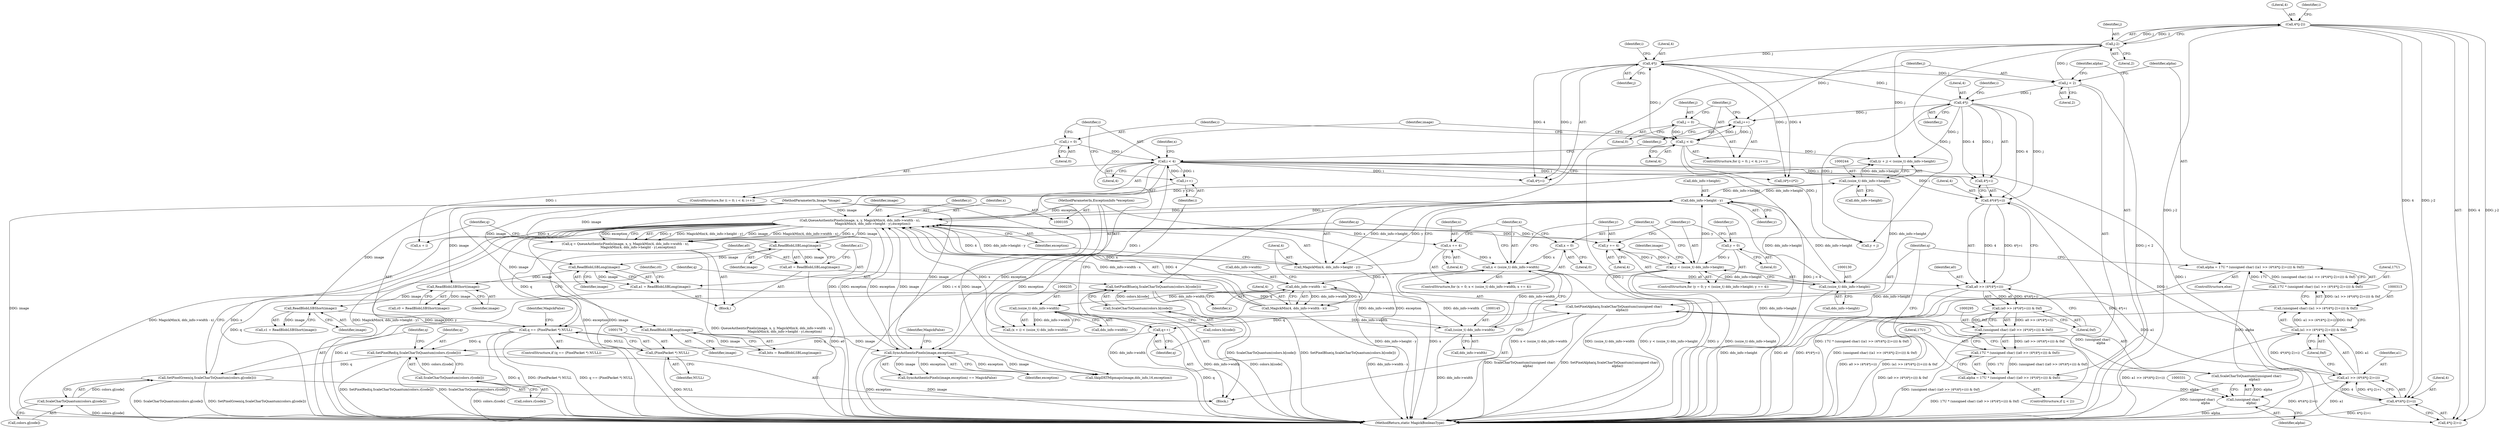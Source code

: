 digraph "0_ImageMagick_d7325bac173492b358417a0ad49fabad44447d52_1@pointer" {
"1000278" [label="(Call,SetPixelBlue(q,ScaleCharToQuantum(colors.b[code])))"];
"1000270" [label="(Call,SetPixelGreen(q,ScaleCharToQuantum(colors.g[code])))"];
"1000262" [label="(Call,SetPixelRed(q,ScaleCharToQuantum(colors.r[code])))"];
"1000333" [label="(Call,q++)"];
"1000327" [label="(Call,SetPixelAlpha(q,ScaleCharToQuantum((unsigned char)\n                alpha)))"];
"1000278" [label="(Call,SetPixelBlue(q,ScaleCharToQuantum(colors.b[code])))"];
"1000280" [label="(Call,ScaleCharToQuantum(colors.b[code]))"];
"1000329" [label="(Call,ScaleCharToQuantum((unsigned char)\n                alpha))"];
"1000330" [label="(Call,(unsigned char)\n                alpha)"];
"1000308" [label="(Call,alpha = 17U * (unsigned char) ((a1 >> (4*(4*(j-2)+i))) & 0xf))"];
"1000310" [label="(Call,17U * (unsigned char) ((a1 >> (4*(4*(j-2)+i))) & 0xf))"];
"1000312" [label="(Call,(unsigned char) ((a1 >> (4*(4*(j-2)+i))) & 0xf))"];
"1000314" [label="(Call,(a1 >> (4*(4*(j-2)+i))) & 0xf)"];
"1000315" [label="(Call,a1 >> (4*(4*(j-2)+i)))"];
"1000186" [label="(Call,a1 = ReadBlobLSBLong(image))"];
"1000188" [label="(Call,ReadBlobLSBLong(image))"];
"1000184" [label="(Call,ReadBlobLSBLong(image))"];
"1000155" [label="(Call,QueueAuthenticPixels(image, x, y, MagickMin(4, dds_info->width - x),\n                         MagickMin(4, dds_info->height - y),exception))"];
"1000337" [label="(Call,SyncAuthenticPixels(image,exception))"];
"1000200" [label="(Call,ReadBlobLSBLong(image))"];
"1000196" [label="(Call,ReadBlobLSBShort(image))"];
"1000192" [label="(Call,ReadBlobLSBShort(image))"];
"1000106" [label="(MethodParameterIn,Image *image)"];
"1000108" [label="(MethodParameterIn,ExceptionInfo *exception)"];
"1000161" [label="(Call,dds_info->width - x)"];
"1000144" [label="(Call,(ssize_t) dds_info->width)"];
"1000234" [label="(Call,(ssize_t) dds_info->width)"];
"1000142" [label="(Call,x < (ssize_t) dds_info->width)"];
"1000139" [label="(Call,x = 0)"];
"1000149" [label="(Call,x += 4)"];
"1000168" [label="(Call,dds_info->height - y)"];
"1000243" [label="(Call,(ssize_t) dds_info->height)"];
"1000129" [label="(Call,(ssize_t) dds_info->height)"];
"1000127" [label="(Call,y < (ssize_t) dds_info->height)"];
"1000124" [label="(Call,y = 0)"];
"1000134" [label="(Call,y += 4)"];
"1000159" [label="(Call,MagickMin(4, dds_info->width - x))"];
"1000166" [label="(Call,MagickMin(4, dds_info->height - y))"];
"1000317" [label="(Call,4*(4*(j-2)+i))"];
"1000320" [label="(Call,4*(j-2))"];
"1000322" [label="(Call,j-2)"];
"1000287" [label="(Call,j < 2)"];
"1000256" [label="(Call,4*j)"];
"1000302" [label="(Call,4*j)"];
"1000212" [label="(Call,j < 4)"];
"1000209" [label="(Call,j = 0)"];
"1000215" [label="(Call,j++)"];
"1000222" [label="(Call,i < 4)"];
"1000225" [label="(Call,i++)"];
"1000219" [label="(Call,i = 0)"];
"1000290" [label="(Call,alpha = 17U * (unsigned char) ((a0 >> (4*(4*j+i))) & 0xf))"];
"1000292" [label="(Call,17U * (unsigned char) ((a0 >> (4*(4*j+i))) & 0xf))"];
"1000294" [label="(Call,(unsigned char) ((a0 >> (4*(4*j+i))) & 0xf))"];
"1000296" [label="(Call,(a0 >> (4*(4*j+i))) & 0xf)"];
"1000297" [label="(Call,a0 >> (4*(4*j+i)))"];
"1000182" [label="(Call,a0 = ReadBlobLSBLong(image))"];
"1000299" [label="(Call,4*(4*j+i))"];
"1000175" [label="(Call,q == (PixelPacket *) NULL)"];
"1000153" [label="(Call,q = QueueAuthenticPixels(image, x, y, MagickMin(4, dds_info->width - x),\n                         MagickMin(4, dds_info->height - y),exception))"];
"1000177" [label="(Call,(PixelPacket *) NULL)"];
"1000264" [label="(Call,ScaleCharToQuantum(colors.r[code]))"];
"1000272" [label="(Call,ScaleCharToQuantum(colors.g[code]))"];
"1000345" [label="(Identifier,image)"];
"1000340" [label="(Identifier,MagickFalse)"];
"1000225" [label="(Call,i++)"];
"1000172" [label="(Identifier,y)"];
"1000281" [label="(Call,colors.b[code])"];
"1000270" [label="(Call,SetPixelGreen(q,ScaleCharToQuantum(colors.g[code])))"];
"1000234" [label="(Call,(ssize_t) dds_info->width)"];
"1000196" [label="(Call,ReadBlobLSBShort(image))"];
"1000248" [label="(Block,)"];
"1000314" [label="(Call,(a1 >> (4*(4*(j-2)+i))) & 0xf)"];
"1000162" [label="(Call,dds_info->width)"];
"1000271" [label="(Identifier,q)"];
"1000175" [label="(Call,q == (PixelPacket *) NULL)"];
"1000334" [label="(Identifier,q)"];
"1000198" [label="(Call,bits = ReadBlobLSBLong(image))"];
"1000194" [label="(Call,c1 = ReadBlobLSBShort(image))"];
"1000131" [label="(Call,dds_info->height)"];
"1000215" [label="(Call,j++)"];
"1000263" [label="(Identifier,q)"];
"1000219" [label="(Call,i = 0)"];
"1000176" [label="(Identifier,q)"];
"1000150" [label="(Identifier,x)"];
"1000280" [label="(Call,ScaleCharToQuantum(colors.b[code]))"];
"1000212" [label="(Call,j < 4)"];
"1000188" [label="(Call,ReadBlobLSBLong(image))"];
"1000181" [label="(Identifier,MagickFalse)"];
"1000311" [label="(Literal,17U)"];
"1000262" [label="(Call,SetPixelRed(q,ScaleCharToQuantum(colors.r[code])))"];
"1000321" [label="(Literal,4)"];
"1000256" [label="(Call,4*j)"];
"1000226" [label="(Identifier,i)"];
"1000154" [label="(Identifier,q)"];
"1000224" [label="(Literal,4)"];
"1000182" [label="(Call,a0 = ReadBlobLSBLong(image))"];
"1000320" [label="(Call,4*(j-2))"];
"1000152" [label="(Block,)"];
"1000243" [label="(Call,(ssize_t) dds_info->height)"];
"1000316" [label="(Identifier,a1)"];
"1000165" [label="(Identifier,x)"];
"1000240" [label="(Call,y + j)"];
"1000309" [label="(Identifier,alpha)"];
"1000222" [label="(Call,i < 4)"];
"1000279" [label="(Identifier,q)"];
"1000289" [label="(Literal,2)"];
"1000193" [label="(Identifier,image)"];
"1000126" [label="(Literal,0)"];
"1000151" [label="(Literal,4)"];
"1000216" [label="(Identifier,j)"];
"1000239" [label="(Call,(y + j) < (ssize_t) dds_info->height)"];
"1000319" [label="(Call,4*(j-2)+i)"];
"1000326" [label="(Literal,0xf)"];
"1000106" [label="(MethodParameterIn,Image *image)"];
"1000177" [label="(Call,(PixelPacket *) NULL)"];
"1000146" [label="(Call,dds_info->width)"];
"1000168" [label="(Call,dds_info->height - y)"];
"1000220" [label="(Identifier,i)"];
"1000161" [label="(Call,dds_info->width - x)"];
"1000304" [label="(Identifier,j)"];
"1000286" [label="(ControlStructure,if (j < 2))"];
"1000156" [label="(Identifier,image)"];
"1000273" [label="(Call,colors.g[code])"];
"1000312" [label="(Call,(unsigned char) ((a1 >> (4*(4*(j-2)+i))) & 0xf))"];
"1000149" [label="(Call,x += 4)"];
"1000315" [label="(Call,a1 >> (4*(4*(j-2)+i)))"];
"1000139" [label="(Call,x = 0)"];
"1000338" [label="(Identifier,image)"];
"1000155" [label="(Call,QueueAuthenticPixels(image, x, y, MagickMin(4, dds_info->width - x),\n                         MagickMin(4, dds_info->height - y),exception))"];
"1000108" [label="(MethodParameterIn,ExceptionInfo *exception)"];
"1000297" [label="(Call,a0 >> (4*(4*j+i)))"];
"1000328" [label="(Identifier,q)"];
"1000191" [label="(Identifier,c0)"];
"1000125" [label="(Identifier,y)"];
"1000327" [label="(Call,SetPixelAlpha(q,ScaleCharToQuantum((unsigned char)\n                alpha)))"];
"1000192" [label="(Call,ReadBlobLSBShort(image))"];
"1000332" [label="(Identifier,alpha)"];
"1000278" [label="(Call,SetPixelBlue(q,ScaleCharToQuantum(colors.b[code])))"];
"1000333" [label="(Call,q++)"];
"1000318" [label="(Literal,4)"];
"1000153" [label="(Call,q = QueueAuthenticPixels(image, x, y, MagickMin(4, dds_info->width - x),\n                         MagickMin(4, dds_info->height - y),exception))"];
"1000236" [label="(Call,dds_info->width)"];
"1000230" [label="(Call,(x + i) < (ssize_t) dds_info->width)"];
"1000187" [label="(Identifier,a1)"];
"1000124" [label="(Call,y = 0)"];
"1000294" [label="(Call,(unsigned char) ((a0 >> (4*(4*j+i))) & 0xf))"];
"1000158" [label="(Identifier,y)"];
"1000305" [label="(Identifier,i)"];
"1000292" [label="(Call,17U * (unsigned char) ((a0 >> (4*(4*j+i))) & 0xf))"];
"1000232" [label="(Identifier,x)"];
"1000218" [label="(ControlStructure,for (i = 0; i < 4; i++))"];
"1000221" [label="(Literal,0)"];
"1000140" [label="(Identifier,x)"];
"1000245" [label="(Call,dds_info->height)"];
"1000324" [label="(Literal,2)"];
"1000325" [label="(Identifier,i)"];
"1000129" [label="(Call,(ssize_t) dds_info->height)"];
"1000308" [label="(Call,alpha = 17U * (unsigned char) ((a1 >> (4*(4*(j-2)+i))) & 0xf))"];
"1000135" [label="(Identifier,y)"];
"1000200" [label="(Call,ReadBlobLSBLong(image))"];
"1000209" [label="(Call,j = 0)"];
"1000214" [label="(Literal,4)"];
"1000136" [label="(Literal,4)"];
"1000307" [label="(ControlStructure,else)"];
"1000197" [label="(Identifier,image)"];
"1000144" [label="(Call,(ssize_t) dds_info->width)"];
"1000184" [label="(Call,ReadBlobLSBLong(image))"];
"1000264" [label="(Call,ScaleCharToQuantum(colors.r[code]))"];
"1000166" [label="(Call,MagickMin(4, dds_info->height - y))"];
"1000272" [label="(Call,ScaleCharToQuantum(colors.g[code]))"];
"1000143" [label="(Identifier,x)"];
"1000339" [label="(Identifier,exception)"];
"1000186" [label="(Call,a1 = ReadBlobLSBLong(image))"];
"1000293" [label="(Literal,17U)"];
"1000300" [label="(Literal,4)"];
"1000128" [label="(Identifier,y)"];
"1000190" [label="(Call,c0 = ReadBlobLSBShort(image))"];
"1000258" [label="(Identifier,j)"];
"1000306" [label="(Literal,0xf)"];
"1000160" [label="(Literal,4)"];
"1000138" [label="(ControlStructure,for (x = 0; x < (ssize_t) dds_info->width; x += 4))"];
"1000301" [label="(Call,4*j+i)"];
"1000223" [label="(Identifier,i)"];
"1000208" [label="(ControlStructure,for (j = 0; j < 4; j++))"];
"1000322" [label="(Call,j-2)"];
"1000349" [label="(MethodReturn,static MagickBooleanType)"];
"1000185" [label="(Identifier,image)"];
"1000330" [label="(Call,(unsigned char)\n                alpha)"];
"1000157" [label="(Identifier,x)"];
"1000211" [label="(Literal,0)"];
"1000179" [label="(Identifier,NULL)"];
"1000329" [label="(Call,ScaleCharToQuantum((unsigned char)\n                alpha))"];
"1000183" [label="(Identifier,a0)"];
"1000296" [label="(Call,(a0 >> (4*(4*j+i))) & 0xf)"];
"1000290" [label="(Call,alpha = 17U * (unsigned char) ((a0 >> (4*(4*j+i))) & 0xf))"];
"1000317" [label="(Call,4*(4*(j-2)+i))"];
"1000255" [label="(Call,4*j+i)"];
"1000231" [label="(Call,x + i)"];
"1000336" [label="(Call,SyncAuthenticPixels(image,exception) == MagickFalse)"];
"1000201" [label="(Identifier,image)"];
"1000291" [label="(Identifier,alpha)"];
"1000299" [label="(Call,4*(4*j+i))"];
"1000310" [label="(Call,17U * (unsigned char) ((a1 >> (4*(4*(j-2)+i))) & 0xf))"];
"1000298" [label="(Identifier,a0)"];
"1000265" [label="(Call,colors.r[code])"];
"1000303" [label="(Literal,4)"];
"1000169" [label="(Call,dds_info->height)"];
"1000259" [label="(Identifier,i)"];
"1000323" [label="(Identifier,j)"];
"1000174" [label="(ControlStructure,if (q == (PixelPacket *) NULL))"];
"1000337" [label="(Call,SyncAuthenticPixels(image,exception))"];
"1000210" [label="(Identifier,j)"];
"1000159" [label="(Call,MagickMin(4, dds_info->width - x))"];
"1000142" [label="(Call,x < (ssize_t) dds_info->width)"];
"1000344" [label="(Call,SkipDXTMipmaps(image,dds_info,16,exception))"];
"1000127" [label="(Call,y < (ssize_t) dds_info->height)"];
"1000213" [label="(Identifier,j)"];
"1000123" [label="(ControlStructure,for (y = 0; y < (ssize_t) dds_info->height; y += 4))"];
"1000141" [label="(Literal,0)"];
"1000302" [label="(Call,4*j)"];
"1000257" [label="(Literal,4)"];
"1000254" [label="(Call,(4*j+i)*2)"];
"1000189" [label="(Identifier,image)"];
"1000173" [label="(Identifier,exception)"];
"1000287" [label="(Call,j < 2)"];
"1000167" [label="(Literal,4)"];
"1000288" [label="(Identifier,j)"];
"1000134" [label="(Call,y += 4)"];
"1000278" -> "1000248"  [label="AST: "];
"1000278" -> "1000280"  [label="CFG: "];
"1000279" -> "1000278"  [label="AST: "];
"1000280" -> "1000278"  [label="AST: "];
"1000288" -> "1000278"  [label="CFG: "];
"1000278" -> "1000349"  [label="DDG: ScaleCharToQuantum(colors.b[code])"];
"1000278" -> "1000349"  [label="DDG: SetPixelBlue(q,ScaleCharToQuantum(colors.b[code]))"];
"1000270" -> "1000278"  [label="DDG: q"];
"1000280" -> "1000278"  [label="DDG: colors.b[code]"];
"1000278" -> "1000327"  [label="DDG: q"];
"1000270" -> "1000248"  [label="AST: "];
"1000270" -> "1000272"  [label="CFG: "];
"1000271" -> "1000270"  [label="AST: "];
"1000272" -> "1000270"  [label="AST: "];
"1000279" -> "1000270"  [label="CFG: "];
"1000270" -> "1000349"  [label="DDG: SetPixelGreen(q,ScaleCharToQuantum(colors.g[code]))"];
"1000270" -> "1000349"  [label="DDG: ScaleCharToQuantum(colors.g[code])"];
"1000262" -> "1000270"  [label="DDG: q"];
"1000272" -> "1000270"  [label="DDG: colors.g[code]"];
"1000262" -> "1000248"  [label="AST: "];
"1000262" -> "1000264"  [label="CFG: "];
"1000263" -> "1000262"  [label="AST: "];
"1000264" -> "1000262"  [label="AST: "];
"1000271" -> "1000262"  [label="CFG: "];
"1000262" -> "1000349"  [label="DDG: ScaleCharToQuantum(colors.r[code])"];
"1000262" -> "1000349"  [label="DDG: SetPixelRed(q,ScaleCharToQuantum(colors.r[code]))"];
"1000333" -> "1000262"  [label="DDG: q"];
"1000175" -> "1000262"  [label="DDG: q"];
"1000264" -> "1000262"  [label="DDG: colors.r[code]"];
"1000333" -> "1000248"  [label="AST: "];
"1000333" -> "1000334"  [label="CFG: "];
"1000334" -> "1000333"  [label="AST: "];
"1000226" -> "1000333"  [label="CFG: "];
"1000333" -> "1000349"  [label="DDG: q"];
"1000327" -> "1000333"  [label="DDG: q"];
"1000327" -> "1000248"  [label="AST: "];
"1000327" -> "1000329"  [label="CFG: "];
"1000328" -> "1000327"  [label="AST: "];
"1000329" -> "1000327"  [label="AST: "];
"1000334" -> "1000327"  [label="CFG: "];
"1000327" -> "1000349"  [label="DDG: ScaleCharToQuantum((unsigned char)\n                alpha)"];
"1000327" -> "1000349"  [label="DDG: SetPixelAlpha(q,ScaleCharToQuantum((unsigned char)\n                alpha))"];
"1000329" -> "1000327"  [label="DDG: (unsigned char)\n                alpha"];
"1000280" -> "1000281"  [label="CFG: "];
"1000281" -> "1000280"  [label="AST: "];
"1000280" -> "1000349"  [label="DDG: colors.b[code]"];
"1000329" -> "1000330"  [label="CFG: "];
"1000330" -> "1000329"  [label="AST: "];
"1000329" -> "1000349"  [label="DDG: (unsigned char)\n                alpha"];
"1000330" -> "1000329"  [label="DDG: alpha"];
"1000330" -> "1000332"  [label="CFG: "];
"1000331" -> "1000330"  [label="AST: "];
"1000332" -> "1000330"  [label="AST: "];
"1000330" -> "1000349"  [label="DDG: alpha"];
"1000308" -> "1000330"  [label="DDG: alpha"];
"1000290" -> "1000330"  [label="DDG: alpha"];
"1000308" -> "1000307"  [label="AST: "];
"1000308" -> "1000310"  [label="CFG: "];
"1000309" -> "1000308"  [label="AST: "];
"1000310" -> "1000308"  [label="AST: "];
"1000328" -> "1000308"  [label="CFG: "];
"1000308" -> "1000349"  [label="DDG: 17U * (unsigned char) ((a1 >> (4*(4*(j-2)+i))) & 0xf)"];
"1000310" -> "1000308"  [label="DDG: 17U"];
"1000310" -> "1000308"  [label="DDG: (unsigned char) ((a1 >> (4*(4*(j-2)+i))) & 0xf)"];
"1000310" -> "1000312"  [label="CFG: "];
"1000311" -> "1000310"  [label="AST: "];
"1000312" -> "1000310"  [label="AST: "];
"1000310" -> "1000349"  [label="DDG: (unsigned char) ((a1 >> (4*(4*(j-2)+i))) & 0xf)"];
"1000312" -> "1000310"  [label="DDG: (a1 >> (4*(4*(j-2)+i))) & 0xf"];
"1000312" -> "1000314"  [label="CFG: "];
"1000313" -> "1000312"  [label="AST: "];
"1000314" -> "1000312"  [label="AST: "];
"1000312" -> "1000349"  [label="DDG: (a1 >> (4*(4*(j-2)+i))) & 0xf"];
"1000314" -> "1000312"  [label="DDG: a1 >> (4*(4*(j-2)+i))"];
"1000314" -> "1000312"  [label="DDG: 0xf"];
"1000314" -> "1000326"  [label="CFG: "];
"1000315" -> "1000314"  [label="AST: "];
"1000326" -> "1000314"  [label="AST: "];
"1000314" -> "1000349"  [label="DDG: a1 >> (4*(4*(j-2)+i))"];
"1000315" -> "1000314"  [label="DDG: a1"];
"1000315" -> "1000314"  [label="DDG: 4*(4*(j-2)+i)"];
"1000315" -> "1000317"  [label="CFG: "];
"1000316" -> "1000315"  [label="AST: "];
"1000317" -> "1000315"  [label="AST: "];
"1000326" -> "1000315"  [label="CFG: "];
"1000315" -> "1000349"  [label="DDG: a1"];
"1000315" -> "1000349"  [label="DDG: 4*(4*(j-2)+i)"];
"1000186" -> "1000315"  [label="DDG: a1"];
"1000317" -> "1000315"  [label="DDG: 4"];
"1000317" -> "1000315"  [label="DDG: 4*(j-2)+i"];
"1000186" -> "1000152"  [label="AST: "];
"1000186" -> "1000188"  [label="CFG: "];
"1000187" -> "1000186"  [label="AST: "];
"1000188" -> "1000186"  [label="AST: "];
"1000191" -> "1000186"  [label="CFG: "];
"1000186" -> "1000349"  [label="DDG: a1"];
"1000188" -> "1000186"  [label="DDG: image"];
"1000188" -> "1000189"  [label="CFG: "];
"1000189" -> "1000188"  [label="AST: "];
"1000184" -> "1000188"  [label="DDG: image"];
"1000106" -> "1000188"  [label="DDG: image"];
"1000188" -> "1000192"  [label="DDG: image"];
"1000184" -> "1000182"  [label="AST: "];
"1000184" -> "1000185"  [label="CFG: "];
"1000185" -> "1000184"  [label="AST: "];
"1000182" -> "1000184"  [label="CFG: "];
"1000184" -> "1000182"  [label="DDG: image"];
"1000155" -> "1000184"  [label="DDG: image"];
"1000106" -> "1000184"  [label="DDG: image"];
"1000155" -> "1000153"  [label="AST: "];
"1000155" -> "1000173"  [label="CFG: "];
"1000156" -> "1000155"  [label="AST: "];
"1000157" -> "1000155"  [label="AST: "];
"1000158" -> "1000155"  [label="AST: "];
"1000159" -> "1000155"  [label="AST: "];
"1000166" -> "1000155"  [label="AST: "];
"1000173" -> "1000155"  [label="AST: "];
"1000153" -> "1000155"  [label="CFG: "];
"1000155" -> "1000349"  [label="DDG: MagickMin(4, dds_info->width - x)"];
"1000155" -> "1000349"  [label="DDG: x"];
"1000155" -> "1000349"  [label="DDG: MagickMin(4, dds_info->height - y)"];
"1000155" -> "1000349"  [label="DDG: y"];
"1000155" -> "1000349"  [label="DDG: exception"];
"1000155" -> "1000349"  [label="DDG: image"];
"1000155" -> "1000134"  [label="DDG: y"];
"1000155" -> "1000149"  [label="DDG: x"];
"1000155" -> "1000153"  [label="DDG: y"];
"1000155" -> "1000153"  [label="DDG: MagickMin(4, dds_info->height - y)"];
"1000155" -> "1000153"  [label="DDG: image"];
"1000155" -> "1000153"  [label="DDG: MagickMin(4, dds_info->width - x)"];
"1000155" -> "1000153"  [label="DDG: x"];
"1000155" -> "1000153"  [label="DDG: exception"];
"1000337" -> "1000155"  [label="DDG: image"];
"1000337" -> "1000155"  [label="DDG: exception"];
"1000106" -> "1000155"  [label="DDG: image"];
"1000161" -> "1000155"  [label="DDG: x"];
"1000168" -> "1000155"  [label="DDG: y"];
"1000159" -> "1000155"  [label="DDG: 4"];
"1000159" -> "1000155"  [label="DDG: dds_info->width - x"];
"1000166" -> "1000155"  [label="DDG: 4"];
"1000166" -> "1000155"  [label="DDG: dds_info->height - y"];
"1000155" -> "1000168"  [label="DDG: y"];
"1000108" -> "1000155"  [label="DDG: exception"];
"1000155" -> "1000230"  [label="DDG: x"];
"1000155" -> "1000231"  [label="DDG: x"];
"1000155" -> "1000239"  [label="DDG: y"];
"1000155" -> "1000240"  [label="DDG: y"];
"1000155" -> "1000337"  [label="DDG: exception"];
"1000337" -> "1000336"  [label="AST: "];
"1000337" -> "1000339"  [label="CFG: "];
"1000338" -> "1000337"  [label="AST: "];
"1000339" -> "1000337"  [label="AST: "];
"1000340" -> "1000337"  [label="CFG: "];
"1000337" -> "1000349"  [label="DDG: exception"];
"1000337" -> "1000349"  [label="DDG: image"];
"1000337" -> "1000336"  [label="DDG: image"];
"1000337" -> "1000336"  [label="DDG: exception"];
"1000200" -> "1000337"  [label="DDG: image"];
"1000106" -> "1000337"  [label="DDG: image"];
"1000108" -> "1000337"  [label="DDG: exception"];
"1000337" -> "1000344"  [label="DDG: image"];
"1000337" -> "1000344"  [label="DDG: exception"];
"1000200" -> "1000198"  [label="AST: "];
"1000200" -> "1000201"  [label="CFG: "];
"1000201" -> "1000200"  [label="AST: "];
"1000198" -> "1000200"  [label="CFG: "];
"1000200" -> "1000198"  [label="DDG: image"];
"1000196" -> "1000200"  [label="DDG: image"];
"1000106" -> "1000200"  [label="DDG: image"];
"1000196" -> "1000194"  [label="AST: "];
"1000196" -> "1000197"  [label="CFG: "];
"1000197" -> "1000196"  [label="AST: "];
"1000194" -> "1000196"  [label="CFG: "];
"1000196" -> "1000194"  [label="DDG: image"];
"1000192" -> "1000196"  [label="DDG: image"];
"1000106" -> "1000196"  [label="DDG: image"];
"1000192" -> "1000190"  [label="AST: "];
"1000192" -> "1000193"  [label="CFG: "];
"1000193" -> "1000192"  [label="AST: "];
"1000190" -> "1000192"  [label="CFG: "];
"1000192" -> "1000190"  [label="DDG: image"];
"1000106" -> "1000192"  [label="DDG: image"];
"1000106" -> "1000105"  [label="AST: "];
"1000106" -> "1000349"  [label="DDG: image"];
"1000106" -> "1000344"  [label="DDG: image"];
"1000108" -> "1000105"  [label="AST: "];
"1000108" -> "1000349"  [label="DDG: exception"];
"1000108" -> "1000344"  [label="DDG: exception"];
"1000161" -> "1000159"  [label="AST: "];
"1000161" -> "1000165"  [label="CFG: "];
"1000162" -> "1000161"  [label="AST: "];
"1000165" -> "1000161"  [label="AST: "];
"1000159" -> "1000161"  [label="CFG: "];
"1000161" -> "1000349"  [label="DDG: dds_info->width"];
"1000161" -> "1000144"  [label="DDG: dds_info->width"];
"1000161" -> "1000159"  [label="DDG: dds_info->width"];
"1000161" -> "1000159"  [label="DDG: x"];
"1000144" -> "1000161"  [label="DDG: dds_info->width"];
"1000142" -> "1000161"  [label="DDG: x"];
"1000161" -> "1000234"  [label="DDG: dds_info->width"];
"1000144" -> "1000142"  [label="AST: "];
"1000144" -> "1000146"  [label="CFG: "];
"1000145" -> "1000144"  [label="AST: "];
"1000146" -> "1000144"  [label="AST: "];
"1000142" -> "1000144"  [label="CFG: "];
"1000144" -> "1000349"  [label="DDG: dds_info->width"];
"1000144" -> "1000142"  [label="DDG: dds_info->width"];
"1000234" -> "1000144"  [label="DDG: dds_info->width"];
"1000234" -> "1000230"  [label="AST: "];
"1000234" -> "1000236"  [label="CFG: "];
"1000235" -> "1000234"  [label="AST: "];
"1000236" -> "1000234"  [label="AST: "];
"1000230" -> "1000234"  [label="CFG: "];
"1000234" -> "1000349"  [label="DDG: dds_info->width"];
"1000234" -> "1000230"  [label="DDG: dds_info->width"];
"1000142" -> "1000138"  [label="AST: "];
"1000143" -> "1000142"  [label="AST: "];
"1000154" -> "1000142"  [label="CFG: "];
"1000135" -> "1000142"  [label="CFG: "];
"1000142" -> "1000349"  [label="DDG: x < (ssize_t) dds_info->width"];
"1000142" -> "1000349"  [label="DDG: (ssize_t) dds_info->width"];
"1000142" -> "1000349"  [label="DDG: x"];
"1000139" -> "1000142"  [label="DDG: x"];
"1000149" -> "1000142"  [label="DDG: x"];
"1000139" -> "1000138"  [label="AST: "];
"1000139" -> "1000141"  [label="CFG: "];
"1000140" -> "1000139"  [label="AST: "];
"1000141" -> "1000139"  [label="AST: "];
"1000143" -> "1000139"  [label="CFG: "];
"1000149" -> "1000138"  [label="AST: "];
"1000149" -> "1000151"  [label="CFG: "];
"1000150" -> "1000149"  [label="AST: "];
"1000151" -> "1000149"  [label="AST: "];
"1000143" -> "1000149"  [label="CFG: "];
"1000168" -> "1000166"  [label="AST: "];
"1000168" -> "1000172"  [label="CFG: "];
"1000169" -> "1000168"  [label="AST: "];
"1000172" -> "1000168"  [label="AST: "];
"1000166" -> "1000168"  [label="CFG: "];
"1000168" -> "1000349"  [label="DDG: dds_info->height"];
"1000168" -> "1000129"  [label="DDG: dds_info->height"];
"1000168" -> "1000166"  [label="DDG: dds_info->height"];
"1000168" -> "1000166"  [label="DDG: y"];
"1000243" -> "1000168"  [label="DDG: dds_info->height"];
"1000129" -> "1000168"  [label="DDG: dds_info->height"];
"1000127" -> "1000168"  [label="DDG: y"];
"1000168" -> "1000243"  [label="DDG: dds_info->height"];
"1000243" -> "1000239"  [label="AST: "];
"1000243" -> "1000245"  [label="CFG: "];
"1000244" -> "1000243"  [label="AST: "];
"1000245" -> "1000243"  [label="AST: "];
"1000239" -> "1000243"  [label="CFG: "];
"1000243" -> "1000349"  [label="DDG: dds_info->height"];
"1000243" -> "1000129"  [label="DDG: dds_info->height"];
"1000243" -> "1000239"  [label="DDG: dds_info->height"];
"1000129" -> "1000127"  [label="AST: "];
"1000129" -> "1000131"  [label="CFG: "];
"1000130" -> "1000129"  [label="AST: "];
"1000131" -> "1000129"  [label="AST: "];
"1000127" -> "1000129"  [label="CFG: "];
"1000129" -> "1000349"  [label="DDG: dds_info->height"];
"1000129" -> "1000127"  [label="DDG: dds_info->height"];
"1000127" -> "1000123"  [label="AST: "];
"1000128" -> "1000127"  [label="AST: "];
"1000140" -> "1000127"  [label="CFG: "];
"1000345" -> "1000127"  [label="CFG: "];
"1000127" -> "1000349"  [label="DDG: (ssize_t) dds_info->height"];
"1000127" -> "1000349"  [label="DDG: y < (ssize_t) dds_info->height"];
"1000127" -> "1000349"  [label="DDG: y"];
"1000124" -> "1000127"  [label="DDG: y"];
"1000134" -> "1000127"  [label="DDG: y"];
"1000127" -> "1000134"  [label="DDG: y"];
"1000124" -> "1000123"  [label="AST: "];
"1000124" -> "1000126"  [label="CFG: "];
"1000125" -> "1000124"  [label="AST: "];
"1000126" -> "1000124"  [label="AST: "];
"1000128" -> "1000124"  [label="CFG: "];
"1000134" -> "1000123"  [label="AST: "];
"1000134" -> "1000136"  [label="CFG: "];
"1000135" -> "1000134"  [label="AST: "];
"1000136" -> "1000134"  [label="AST: "];
"1000128" -> "1000134"  [label="CFG: "];
"1000160" -> "1000159"  [label="AST: "];
"1000167" -> "1000159"  [label="CFG: "];
"1000159" -> "1000349"  [label="DDG: dds_info->width - x"];
"1000167" -> "1000166"  [label="AST: "];
"1000173" -> "1000166"  [label="CFG: "];
"1000166" -> "1000349"  [label="DDG: dds_info->height - y"];
"1000317" -> "1000319"  [label="CFG: "];
"1000318" -> "1000317"  [label="AST: "];
"1000319" -> "1000317"  [label="AST: "];
"1000317" -> "1000349"  [label="DDG: 4*(j-2)+i"];
"1000320" -> "1000317"  [label="DDG: 4"];
"1000320" -> "1000317"  [label="DDG: j-2"];
"1000222" -> "1000317"  [label="DDG: i"];
"1000320" -> "1000319"  [label="AST: "];
"1000320" -> "1000322"  [label="CFG: "];
"1000321" -> "1000320"  [label="AST: "];
"1000322" -> "1000320"  [label="AST: "];
"1000325" -> "1000320"  [label="CFG: "];
"1000320" -> "1000349"  [label="DDG: j-2"];
"1000320" -> "1000319"  [label="DDG: 4"];
"1000320" -> "1000319"  [label="DDG: j-2"];
"1000322" -> "1000320"  [label="DDG: j"];
"1000322" -> "1000320"  [label="DDG: 2"];
"1000322" -> "1000324"  [label="CFG: "];
"1000323" -> "1000322"  [label="AST: "];
"1000324" -> "1000322"  [label="AST: "];
"1000322" -> "1000215"  [label="DDG: j"];
"1000322" -> "1000239"  [label="DDG: j"];
"1000322" -> "1000240"  [label="DDG: j"];
"1000322" -> "1000256"  [label="DDG: j"];
"1000287" -> "1000322"  [label="DDG: j"];
"1000287" -> "1000286"  [label="AST: "];
"1000287" -> "1000289"  [label="CFG: "];
"1000288" -> "1000287"  [label="AST: "];
"1000289" -> "1000287"  [label="AST: "];
"1000291" -> "1000287"  [label="CFG: "];
"1000309" -> "1000287"  [label="CFG: "];
"1000287" -> "1000349"  [label="DDG: j < 2"];
"1000256" -> "1000287"  [label="DDG: j"];
"1000287" -> "1000302"  [label="DDG: j"];
"1000256" -> "1000255"  [label="AST: "];
"1000256" -> "1000258"  [label="CFG: "];
"1000257" -> "1000256"  [label="AST: "];
"1000258" -> "1000256"  [label="AST: "];
"1000259" -> "1000256"  [label="CFG: "];
"1000256" -> "1000254"  [label="DDG: 4"];
"1000256" -> "1000254"  [label="DDG: j"];
"1000256" -> "1000255"  [label="DDG: 4"];
"1000256" -> "1000255"  [label="DDG: j"];
"1000302" -> "1000256"  [label="DDG: j"];
"1000212" -> "1000256"  [label="DDG: j"];
"1000302" -> "1000301"  [label="AST: "];
"1000302" -> "1000304"  [label="CFG: "];
"1000303" -> "1000302"  [label="AST: "];
"1000304" -> "1000302"  [label="AST: "];
"1000305" -> "1000302"  [label="CFG: "];
"1000302" -> "1000215"  [label="DDG: j"];
"1000302" -> "1000239"  [label="DDG: j"];
"1000302" -> "1000240"  [label="DDG: j"];
"1000302" -> "1000299"  [label="DDG: 4"];
"1000302" -> "1000299"  [label="DDG: j"];
"1000302" -> "1000301"  [label="DDG: 4"];
"1000302" -> "1000301"  [label="DDG: j"];
"1000212" -> "1000208"  [label="AST: "];
"1000212" -> "1000214"  [label="CFG: "];
"1000213" -> "1000212"  [label="AST: "];
"1000214" -> "1000212"  [label="AST: "];
"1000220" -> "1000212"  [label="CFG: "];
"1000338" -> "1000212"  [label="CFG: "];
"1000212" -> "1000349"  [label="DDG: j < 4"];
"1000212" -> "1000349"  [label="DDG: j"];
"1000209" -> "1000212"  [label="DDG: j"];
"1000215" -> "1000212"  [label="DDG: j"];
"1000212" -> "1000215"  [label="DDG: j"];
"1000212" -> "1000239"  [label="DDG: j"];
"1000212" -> "1000240"  [label="DDG: j"];
"1000209" -> "1000208"  [label="AST: "];
"1000209" -> "1000211"  [label="CFG: "];
"1000210" -> "1000209"  [label="AST: "];
"1000211" -> "1000209"  [label="AST: "];
"1000213" -> "1000209"  [label="CFG: "];
"1000215" -> "1000208"  [label="AST: "];
"1000215" -> "1000216"  [label="CFG: "];
"1000216" -> "1000215"  [label="AST: "];
"1000213" -> "1000215"  [label="CFG: "];
"1000222" -> "1000218"  [label="AST: "];
"1000222" -> "1000224"  [label="CFG: "];
"1000223" -> "1000222"  [label="AST: "];
"1000224" -> "1000222"  [label="AST: "];
"1000232" -> "1000222"  [label="CFG: "];
"1000216" -> "1000222"  [label="CFG: "];
"1000222" -> "1000349"  [label="DDG: i"];
"1000222" -> "1000349"  [label="DDG: i < 4"];
"1000225" -> "1000222"  [label="DDG: i"];
"1000219" -> "1000222"  [label="DDG: i"];
"1000222" -> "1000225"  [label="DDG: i"];
"1000222" -> "1000230"  [label="DDG: i"];
"1000222" -> "1000231"  [label="DDG: i"];
"1000222" -> "1000254"  [label="DDG: i"];
"1000222" -> "1000255"  [label="DDG: i"];
"1000222" -> "1000299"  [label="DDG: i"];
"1000222" -> "1000301"  [label="DDG: i"];
"1000222" -> "1000319"  [label="DDG: i"];
"1000225" -> "1000218"  [label="AST: "];
"1000225" -> "1000226"  [label="CFG: "];
"1000226" -> "1000225"  [label="AST: "];
"1000223" -> "1000225"  [label="CFG: "];
"1000219" -> "1000218"  [label="AST: "];
"1000219" -> "1000221"  [label="CFG: "];
"1000220" -> "1000219"  [label="AST: "];
"1000221" -> "1000219"  [label="AST: "];
"1000223" -> "1000219"  [label="CFG: "];
"1000290" -> "1000286"  [label="AST: "];
"1000290" -> "1000292"  [label="CFG: "];
"1000291" -> "1000290"  [label="AST: "];
"1000292" -> "1000290"  [label="AST: "];
"1000328" -> "1000290"  [label="CFG: "];
"1000290" -> "1000349"  [label="DDG: 17U * (unsigned char) ((a0 >> (4*(4*j+i))) & 0xf)"];
"1000292" -> "1000290"  [label="DDG: 17U"];
"1000292" -> "1000290"  [label="DDG: (unsigned char) ((a0 >> (4*(4*j+i))) & 0xf)"];
"1000292" -> "1000294"  [label="CFG: "];
"1000293" -> "1000292"  [label="AST: "];
"1000294" -> "1000292"  [label="AST: "];
"1000292" -> "1000349"  [label="DDG: (unsigned char) ((a0 >> (4*(4*j+i))) & 0xf)"];
"1000294" -> "1000292"  [label="DDG: (a0 >> (4*(4*j+i))) & 0xf"];
"1000294" -> "1000296"  [label="CFG: "];
"1000295" -> "1000294"  [label="AST: "];
"1000296" -> "1000294"  [label="AST: "];
"1000294" -> "1000349"  [label="DDG: (a0 >> (4*(4*j+i))) & 0xf"];
"1000296" -> "1000294"  [label="DDG: a0 >> (4*(4*j+i))"];
"1000296" -> "1000294"  [label="DDG: 0xf"];
"1000296" -> "1000306"  [label="CFG: "];
"1000297" -> "1000296"  [label="AST: "];
"1000306" -> "1000296"  [label="AST: "];
"1000296" -> "1000349"  [label="DDG: a0 >> (4*(4*j+i))"];
"1000297" -> "1000296"  [label="DDG: a0"];
"1000297" -> "1000296"  [label="DDG: 4*(4*j+i)"];
"1000297" -> "1000299"  [label="CFG: "];
"1000298" -> "1000297"  [label="AST: "];
"1000299" -> "1000297"  [label="AST: "];
"1000306" -> "1000297"  [label="CFG: "];
"1000297" -> "1000349"  [label="DDG: a0"];
"1000297" -> "1000349"  [label="DDG: 4*(4*j+i)"];
"1000182" -> "1000297"  [label="DDG: a0"];
"1000299" -> "1000297"  [label="DDG: 4"];
"1000299" -> "1000297"  [label="DDG: 4*j+i"];
"1000182" -> "1000152"  [label="AST: "];
"1000183" -> "1000182"  [label="AST: "];
"1000187" -> "1000182"  [label="CFG: "];
"1000182" -> "1000349"  [label="DDG: a0"];
"1000299" -> "1000301"  [label="CFG: "];
"1000300" -> "1000299"  [label="AST: "];
"1000301" -> "1000299"  [label="AST: "];
"1000299" -> "1000349"  [label="DDG: 4*j+i"];
"1000175" -> "1000174"  [label="AST: "];
"1000175" -> "1000177"  [label="CFG: "];
"1000176" -> "1000175"  [label="AST: "];
"1000177" -> "1000175"  [label="AST: "];
"1000181" -> "1000175"  [label="CFG: "];
"1000183" -> "1000175"  [label="CFG: "];
"1000175" -> "1000349"  [label="DDG: q"];
"1000175" -> "1000349"  [label="DDG: (PixelPacket *) NULL"];
"1000175" -> "1000349"  [label="DDG: q == (PixelPacket *) NULL"];
"1000153" -> "1000175"  [label="DDG: q"];
"1000177" -> "1000175"  [label="DDG: NULL"];
"1000153" -> "1000152"  [label="AST: "];
"1000154" -> "1000153"  [label="AST: "];
"1000176" -> "1000153"  [label="CFG: "];
"1000153" -> "1000349"  [label="DDG: QueueAuthenticPixels(image, x, y, MagickMin(4, dds_info->width - x),\n                         MagickMin(4, dds_info->height - y),exception)"];
"1000177" -> "1000179"  [label="CFG: "];
"1000178" -> "1000177"  [label="AST: "];
"1000179" -> "1000177"  [label="AST: "];
"1000177" -> "1000349"  [label="DDG: NULL"];
"1000264" -> "1000265"  [label="CFG: "];
"1000265" -> "1000264"  [label="AST: "];
"1000264" -> "1000349"  [label="DDG: colors.r[code]"];
"1000272" -> "1000273"  [label="CFG: "];
"1000273" -> "1000272"  [label="AST: "];
"1000272" -> "1000349"  [label="DDG: colors.g[code]"];
}
